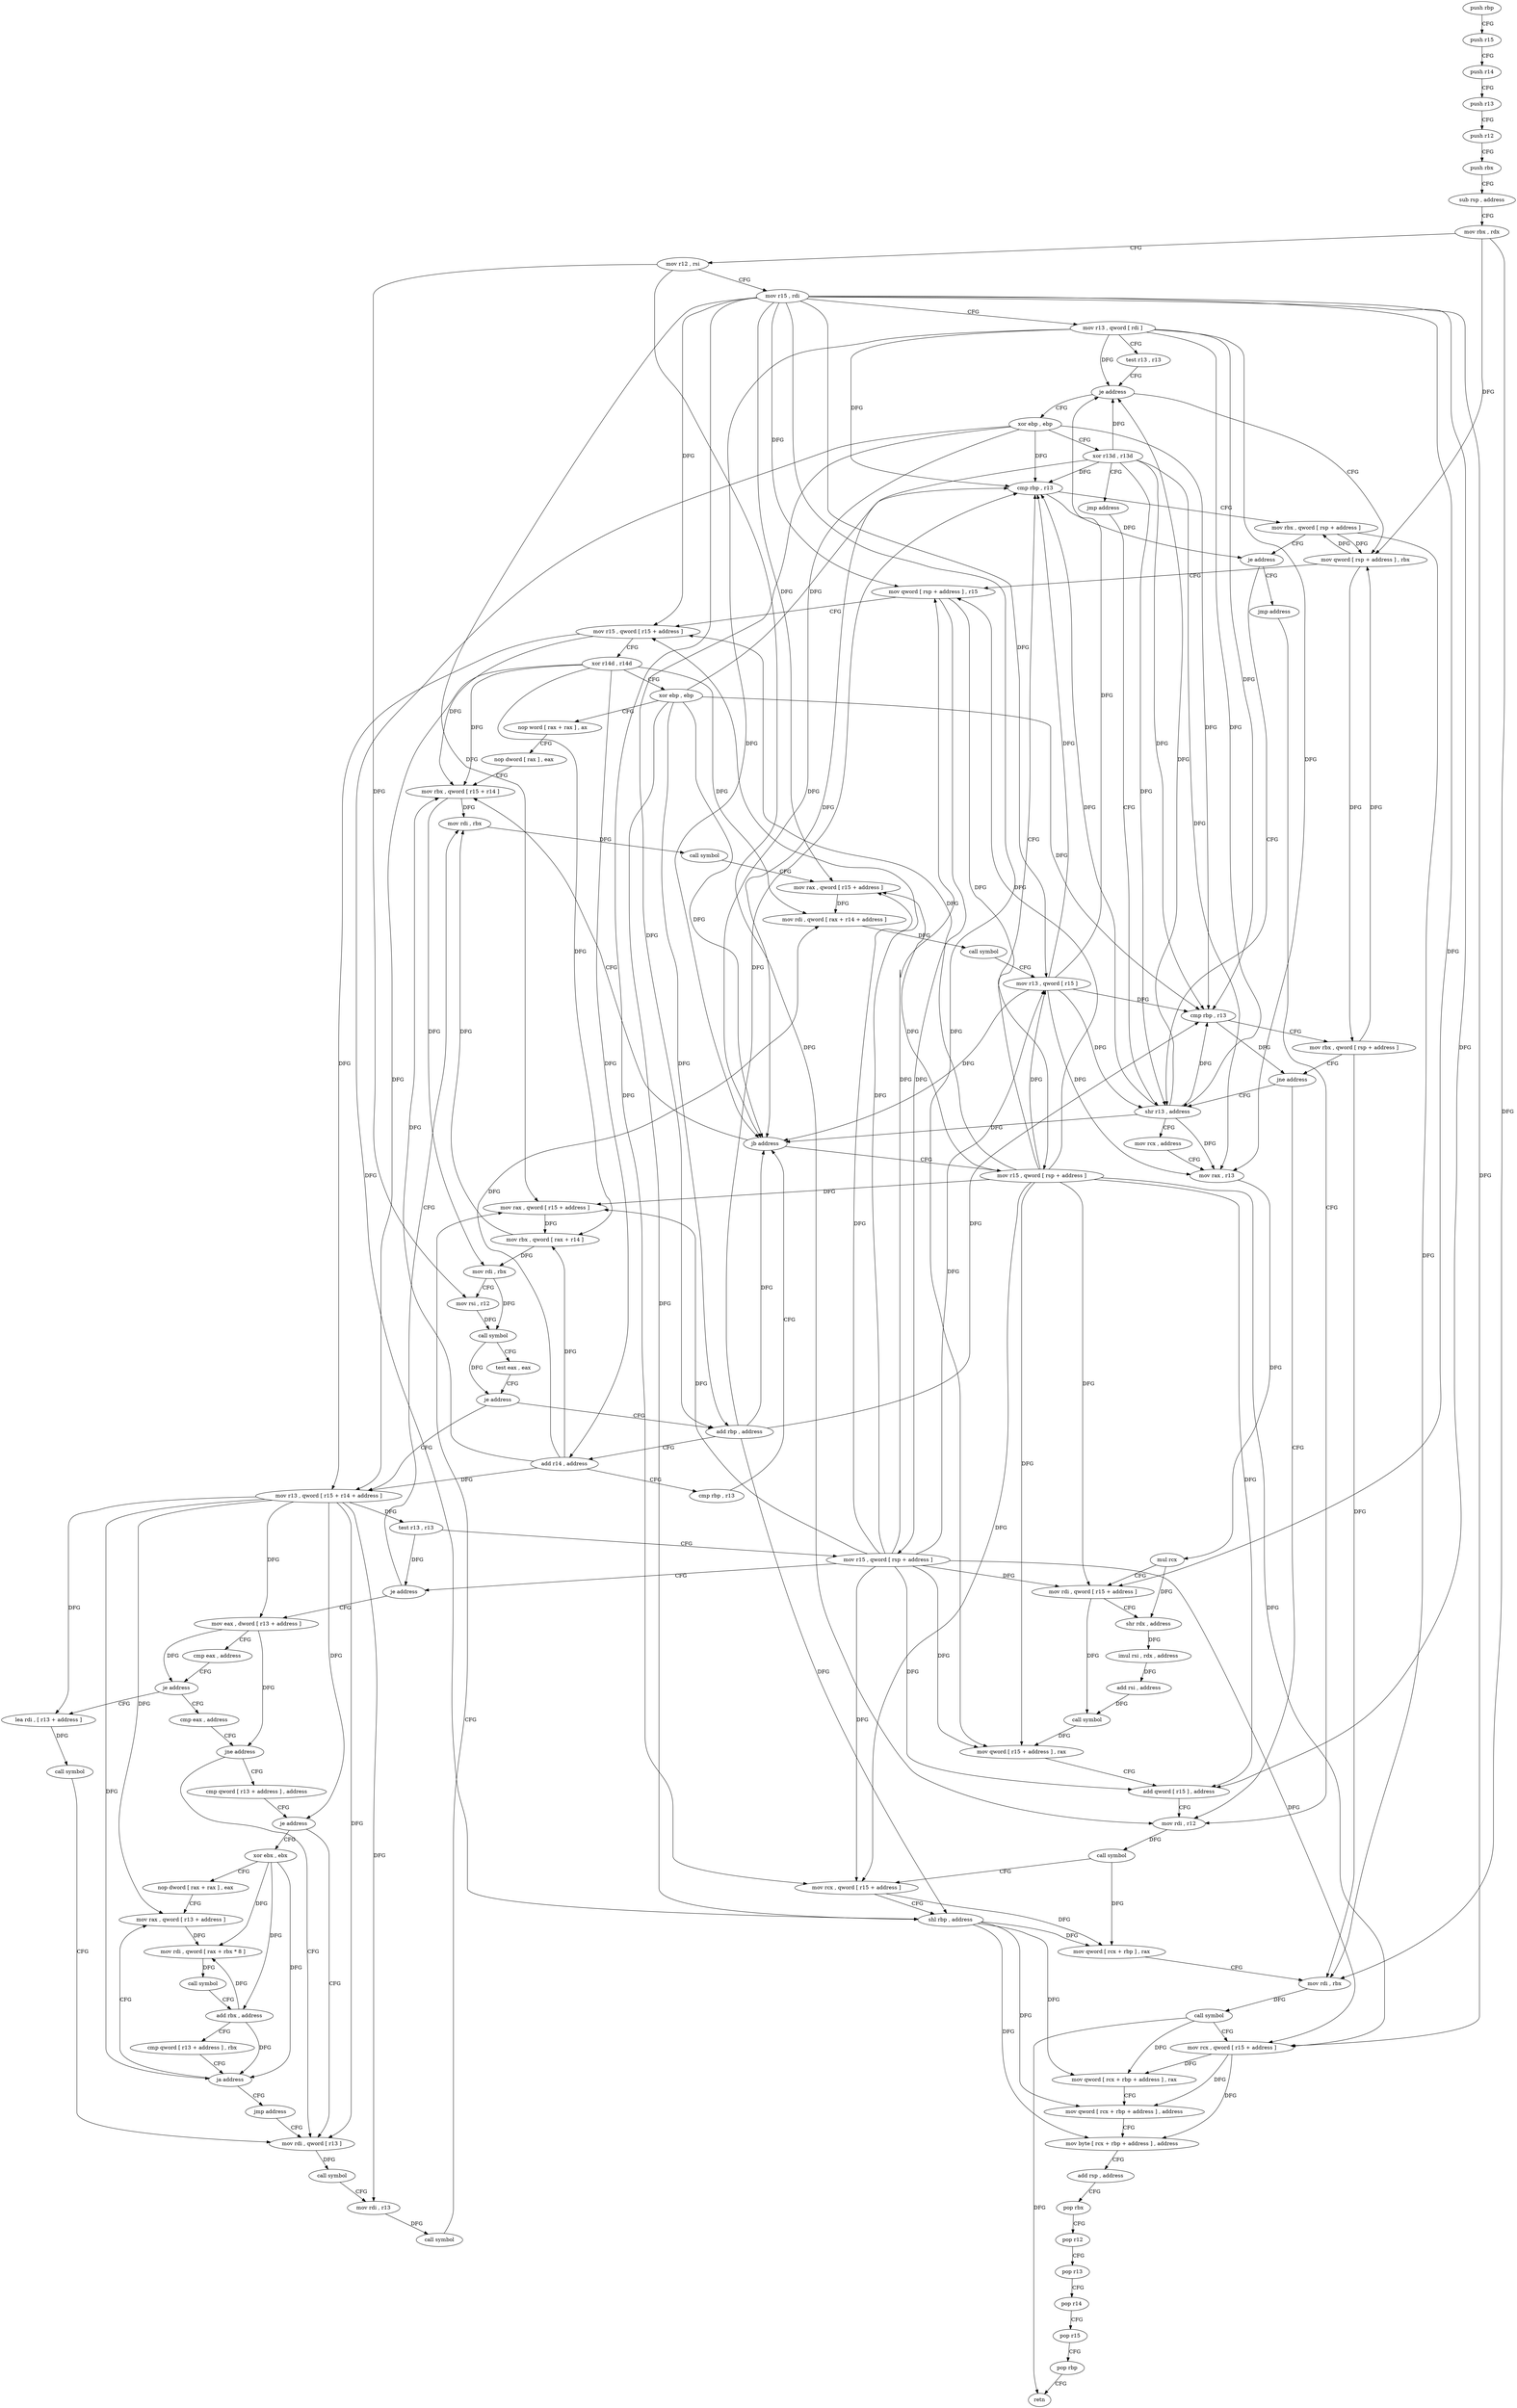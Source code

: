 digraph "func" {
"152832" [label = "push rbp" ]
"152833" [label = "push r15" ]
"152835" [label = "push r14" ]
"152837" [label = "push r13" ]
"152839" [label = "push r12" ]
"152841" [label = "push rbx" ]
"152842" [label = "sub rsp , address" ]
"152846" [label = "mov rbx , rdx" ]
"152849" [label = "mov r12 , rsi" ]
"152852" [label = "mov r15 , rdi" ]
"152855" [label = "mov r13 , qword [ rdi ]" ]
"152858" [label = "test r13 , r13" ]
"152861" [label = "je address" ]
"152952" [label = "xor ebp , ebp" ]
"152863" [label = "mov qword [ rsp + address ] , rbx" ]
"152954" [label = "xor r13d , r13d" ]
"152957" [label = "jmp address" ]
"153102" [label = "shr r13 , address" ]
"152868" [label = "mov qword [ rsp + address ] , r15" ]
"152873" [label = "mov r15 , qword [ r15 + address ]" ]
"152877" [label = "xor r14d , r14d" ]
"152880" [label = "xor ebp , ebp" ]
"152882" [label = "nop word [ rax + rax ] , ax" ]
"152892" [label = "nop dword [ rax ] , eax" ]
"152896" [label = "mov rbx , qword [ r15 + r14 ]" ]
"153106" [label = "mov rcx , address" ]
"153116" [label = "mov rax , r13" ]
"153119" [label = "mul rcx" ]
"153122" [label = "mov rdi , qword [ r15 + address ]" ]
"153126" [label = "shr rdx , address" ]
"153130" [label = "imul rsi , rdx , address" ]
"153137" [label = "add rsi , address" ]
"153144" [label = "call symbol" ]
"153149" [label = "mov qword [ r15 + address ] , rax" ]
"153153" [label = "add qword [ r15 ] , address" ]
"153157" [label = "mov rdi , r12" ]
"152962" [label = "mov r13 , qword [ r15 + r14 + address ]" ]
"152967" [label = "test r13 , r13" ]
"152970" [label = "mov r15 , qword [ rsp + address ]" ]
"152975" [label = "je address" ]
"153067" [label = "mov rdi , rbx" ]
"152977" [label = "mov eax , dword [ r13 + address ]" ]
"152915" [label = "add rbp , address" ]
"152919" [label = "add r14 , address" ]
"152923" [label = "cmp rbp , r13" ]
"152926" [label = "jb address" ]
"152928" [label = "mov r15 , qword [ rsp + address ]" ]
"153070" [label = "call symbol" ]
"153075" [label = "mov rax , qword [ r15 + address ]" ]
"153079" [label = "mov rdi , qword [ rax + r14 + address ]" ]
"153084" [label = "call symbol" ]
"153089" [label = "mov r13 , qword [ r15 ]" ]
"153092" [label = "cmp rbp , r13" ]
"153095" [label = "mov rbx , qword [ rsp + address ]" ]
"153100" [label = "jne address" ]
"152981" [label = "cmp eax , address" ]
"152984" [label = "je address" ]
"153033" [label = "lea rdi , [ r13 + address ]" ]
"152986" [label = "cmp eax , address" ]
"152900" [label = "mov rdi , rbx" ]
"152903" [label = "mov rsi , r12" ]
"152906" [label = "call symbol" ]
"152911" [label = "test eax , eax" ]
"152913" [label = "je address" ]
"152933" [label = "cmp rbp , r13" ]
"152936" [label = "mov rbx , qword [ rsp + address ]" ]
"152941" [label = "je address" ]
"152947" [label = "jmp address" ]
"153160" [label = "call symbol" ]
"153165" [label = "mov rcx , qword [ r15 + address ]" ]
"153169" [label = "shl rbp , address" ]
"153173" [label = "mov qword [ rcx + rbp ] , rax" ]
"153177" [label = "mov rdi , rbx" ]
"153180" [label = "call symbol" ]
"153185" [label = "mov rcx , qword [ r15 + address ]" ]
"153189" [label = "mov qword [ rcx + rbp + address ] , rax" ]
"153194" [label = "mov qword [ rcx + rbp + address ] , address" ]
"153203" [label = "mov byte [ rcx + rbp + address ] , address" ]
"153208" [label = "add rsp , address" ]
"153212" [label = "pop rbx" ]
"153213" [label = "pop r12" ]
"153215" [label = "pop r13" ]
"153217" [label = "pop r14" ]
"153219" [label = "pop r15" ]
"153221" [label = "pop rbp" ]
"153222" [label = "retn" ]
"153037" [label = "call symbol" ]
"153042" [label = "mov rdi , qword [ r13 ]" ]
"152989" [label = "jne address" ]
"152991" [label = "cmp qword [ r13 + address ] , address" ]
"153046" [label = "call symbol" ]
"153051" [label = "mov rdi , r13" ]
"153054" [label = "call symbol" ]
"153059" [label = "mov rax , qword [ r15 + address ]" ]
"153063" [label = "mov rbx , qword [ rax + r14 ]" ]
"152996" [label = "je address" ]
"152998" [label = "xor ebx , ebx" ]
"153000" [label = "nop dword [ rax + rax ] , eax" ]
"153008" [label = "mov rax , qword [ r13 + address ]" ]
"153012" [label = "mov rdi , qword [ rax + rbx * 8 ]" ]
"153016" [label = "call symbol" ]
"153021" [label = "add rbx , address" ]
"153025" [label = "cmp qword [ r13 + address ] , rbx" ]
"153029" [label = "ja address" ]
"153031" [label = "jmp address" ]
"152832" -> "152833" [ label = "CFG" ]
"152833" -> "152835" [ label = "CFG" ]
"152835" -> "152837" [ label = "CFG" ]
"152837" -> "152839" [ label = "CFG" ]
"152839" -> "152841" [ label = "CFG" ]
"152841" -> "152842" [ label = "CFG" ]
"152842" -> "152846" [ label = "CFG" ]
"152846" -> "152849" [ label = "CFG" ]
"152846" -> "152863" [ label = "DFG" ]
"152846" -> "153177" [ label = "DFG" ]
"152849" -> "152852" [ label = "CFG" ]
"152849" -> "152903" [ label = "DFG" ]
"152849" -> "153157" [ label = "DFG" ]
"152852" -> "152855" [ label = "CFG" ]
"152852" -> "152868" [ label = "DFG" ]
"152852" -> "152873" [ label = "DFG" ]
"152852" -> "153122" [ label = "DFG" ]
"152852" -> "153149" [ label = "DFG" ]
"152852" -> "153153" [ label = "DFG" ]
"152852" -> "153165" [ label = "DFG" ]
"152852" -> "153185" [ label = "DFG" ]
"152852" -> "153075" [ label = "DFG" ]
"152852" -> "153089" [ label = "DFG" ]
"152852" -> "153059" [ label = "DFG" ]
"152855" -> "152858" [ label = "CFG" ]
"152855" -> "152861" [ label = "DFG" ]
"152855" -> "153102" [ label = "DFG" ]
"152855" -> "153116" [ label = "DFG" ]
"152855" -> "152926" [ label = "DFG" ]
"152855" -> "153092" [ label = "DFG" ]
"152855" -> "152933" [ label = "DFG" ]
"152858" -> "152861" [ label = "CFG" ]
"152861" -> "152952" [ label = "CFG" ]
"152861" -> "152863" [ label = "CFG" ]
"152952" -> "152954" [ label = "CFG" ]
"152952" -> "153169" [ label = "DFG" ]
"152952" -> "152915" [ label = "DFG" ]
"152952" -> "152926" [ label = "DFG" ]
"152952" -> "153092" [ label = "DFG" ]
"152952" -> "152933" [ label = "DFG" ]
"152863" -> "152868" [ label = "CFG" ]
"152863" -> "153095" [ label = "DFG" ]
"152863" -> "152936" [ label = "DFG" ]
"152954" -> "152957" [ label = "CFG" ]
"152954" -> "152861" [ label = "DFG" ]
"152954" -> "153102" [ label = "DFG" ]
"152954" -> "153116" [ label = "DFG" ]
"152954" -> "152926" [ label = "DFG" ]
"152954" -> "153092" [ label = "DFG" ]
"152954" -> "152933" [ label = "DFG" ]
"152957" -> "153102" [ label = "CFG" ]
"153102" -> "153106" [ label = "CFG" ]
"153102" -> "152861" [ label = "DFG" ]
"153102" -> "153116" [ label = "DFG" ]
"153102" -> "152926" [ label = "DFG" ]
"153102" -> "153092" [ label = "DFG" ]
"153102" -> "152933" [ label = "DFG" ]
"152868" -> "152873" [ label = "CFG" ]
"152868" -> "152970" [ label = "DFG" ]
"152868" -> "152928" [ label = "DFG" ]
"152873" -> "152877" [ label = "CFG" ]
"152873" -> "152896" [ label = "DFG" ]
"152873" -> "152962" [ label = "DFG" ]
"152877" -> "152880" [ label = "CFG" ]
"152877" -> "152896" [ label = "DFG" ]
"152877" -> "152962" [ label = "DFG" ]
"152877" -> "152919" [ label = "DFG" ]
"152877" -> "153079" [ label = "DFG" ]
"152877" -> "153063" [ label = "DFG" ]
"152880" -> "152882" [ label = "CFG" ]
"152880" -> "153169" [ label = "DFG" ]
"152880" -> "152915" [ label = "DFG" ]
"152880" -> "152926" [ label = "DFG" ]
"152880" -> "153092" [ label = "DFG" ]
"152880" -> "152933" [ label = "DFG" ]
"152882" -> "152892" [ label = "CFG" ]
"152892" -> "152896" [ label = "CFG" ]
"152896" -> "152900" [ label = "DFG" ]
"152896" -> "153067" [ label = "DFG" ]
"153106" -> "153116" [ label = "CFG" ]
"153116" -> "153119" [ label = "DFG" ]
"153119" -> "153122" [ label = "CFG" ]
"153119" -> "153126" [ label = "DFG" ]
"153122" -> "153126" [ label = "CFG" ]
"153122" -> "153144" [ label = "DFG" ]
"153126" -> "153130" [ label = "DFG" ]
"153130" -> "153137" [ label = "DFG" ]
"153137" -> "153144" [ label = "DFG" ]
"153144" -> "153149" [ label = "DFG" ]
"153149" -> "153153" [ label = "CFG" ]
"153153" -> "153157" [ label = "CFG" ]
"153157" -> "153160" [ label = "DFG" ]
"152962" -> "152967" [ label = "DFG" ]
"152962" -> "152977" [ label = "DFG" ]
"152962" -> "153033" [ label = "DFG" ]
"152962" -> "153042" [ label = "DFG" ]
"152962" -> "153051" [ label = "DFG" ]
"152962" -> "152996" [ label = "DFG" ]
"152962" -> "153008" [ label = "DFG" ]
"152962" -> "153029" [ label = "DFG" ]
"152967" -> "152970" [ label = "CFG" ]
"152967" -> "152975" [ label = "DFG" ]
"152970" -> "152975" [ label = "CFG" ]
"152970" -> "152868" [ label = "DFG" ]
"152970" -> "152873" [ label = "DFG" ]
"152970" -> "153122" [ label = "DFG" ]
"152970" -> "153153" [ label = "DFG" ]
"152970" -> "153165" [ label = "DFG" ]
"152970" -> "153185" [ label = "DFG" ]
"152970" -> "153149" [ label = "DFG" ]
"152970" -> "153075" [ label = "DFG" ]
"152970" -> "153089" [ label = "DFG" ]
"152970" -> "153059" [ label = "DFG" ]
"152975" -> "153067" [ label = "CFG" ]
"152975" -> "152977" [ label = "CFG" ]
"153067" -> "153070" [ label = "DFG" ]
"152977" -> "152981" [ label = "CFG" ]
"152977" -> "152984" [ label = "DFG" ]
"152977" -> "152989" [ label = "DFG" ]
"152915" -> "152919" [ label = "CFG" ]
"152915" -> "153169" [ label = "DFG" ]
"152915" -> "152926" [ label = "DFG" ]
"152915" -> "153092" [ label = "DFG" ]
"152915" -> "152933" [ label = "DFG" ]
"152919" -> "152923" [ label = "CFG" ]
"152919" -> "152896" [ label = "DFG" ]
"152919" -> "152962" [ label = "DFG" ]
"152919" -> "153079" [ label = "DFG" ]
"152919" -> "153063" [ label = "DFG" ]
"152923" -> "152926" [ label = "CFG" ]
"152926" -> "152896" [ label = "CFG" ]
"152926" -> "152928" [ label = "CFG" ]
"152928" -> "152933" [ label = "CFG" ]
"152928" -> "152868" [ label = "DFG" ]
"152928" -> "152873" [ label = "DFG" ]
"152928" -> "153122" [ label = "DFG" ]
"152928" -> "153153" [ label = "DFG" ]
"152928" -> "153165" [ label = "DFG" ]
"152928" -> "153185" [ label = "DFG" ]
"152928" -> "153075" [ label = "DFG" ]
"152928" -> "153089" [ label = "DFG" ]
"152928" -> "153149" [ label = "DFG" ]
"152928" -> "153059" [ label = "DFG" ]
"153070" -> "153075" [ label = "CFG" ]
"153075" -> "153079" [ label = "DFG" ]
"153079" -> "153084" [ label = "DFG" ]
"153084" -> "153089" [ label = "CFG" ]
"153089" -> "153092" [ label = "DFG" ]
"153089" -> "152861" [ label = "DFG" ]
"153089" -> "153102" [ label = "DFG" ]
"153089" -> "153116" [ label = "DFG" ]
"153089" -> "152926" [ label = "DFG" ]
"153089" -> "152933" [ label = "DFG" ]
"153092" -> "153095" [ label = "CFG" ]
"153092" -> "153100" [ label = "DFG" ]
"153095" -> "153100" [ label = "CFG" ]
"153095" -> "152863" [ label = "DFG" ]
"153095" -> "153177" [ label = "DFG" ]
"153100" -> "153157" [ label = "CFG" ]
"153100" -> "153102" [ label = "CFG" ]
"152981" -> "152984" [ label = "CFG" ]
"152984" -> "153033" [ label = "CFG" ]
"152984" -> "152986" [ label = "CFG" ]
"153033" -> "153037" [ label = "DFG" ]
"152986" -> "152989" [ label = "CFG" ]
"152900" -> "152903" [ label = "CFG" ]
"152900" -> "152906" [ label = "DFG" ]
"152903" -> "152906" [ label = "DFG" ]
"152906" -> "152911" [ label = "CFG" ]
"152906" -> "152913" [ label = "DFG" ]
"152911" -> "152913" [ label = "CFG" ]
"152913" -> "152962" [ label = "CFG" ]
"152913" -> "152915" [ label = "CFG" ]
"152933" -> "152936" [ label = "CFG" ]
"152933" -> "152941" [ label = "DFG" ]
"152936" -> "152941" [ label = "CFG" ]
"152936" -> "152863" [ label = "DFG" ]
"152936" -> "153177" [ label = "DFG" ]
"152941" -> "153102" [ label = "CFG" ]
"152941" -> "152947" [ label = "CFG" ]
"152947" -> "153157" [ label = "CFG" ]
"153160" -> "153165" [ label = "CFG" ]
"153160" -> "153173" [ label = "DFG" ]
"153165" -> "153169" [ label = "CFG" ]
"153165" -> "153173" [ label = "DFG" ]
"153169" -> "153173" [ label = "DFG" ]
"153169" -> "153189" [ label = "DFG" ]
"153169" -> "153194" [ label = "DFG" ]
"153169" -> "153203" [ label = "DFG" ]
"153173" -> "153177" [ label = "CFG" ]
"153177" -> "153180" [ label = "DFG" ]
"153180" -> "153185" [ label = "CFG" ]
"153180" -> "153189" [ label = "DFG" ]
"153180" -> "153222" [ label = "DFG" ]
"153185" -> "153189" [ label = "DFG" ]
"153185" -> "153194" [ label = "DFG" ]
"153185" -> "153203" [ label = "DFG" ]
"153189" -> "153194" [ label = "CFG" ]
"153194" -> "153203" [ label = "CFG" ]
"153203" -> "153208" [ label = "CFG" ]
"153208" -> "153212" [ label = "CFG" ]
"153212" -> "153213" [ label = "CFG" ]
"153213" -> "153215" [ label = "CFG" ]
"153215" -> "153217" [ label = "CFG" ]
"153217" -> "153219" [ label = "CFG" ]
"153219" -> "153221" [ label = "CFG" ]
"153221" -> "153222" [ label = "CFG" ]
"153037" -> "153042" [ label = "CFG" ]
"153042" -> "153046" [ label = "DFG" ]
"152989" -> "153042" [ label = "CFG" ]
"152989" -> "152991" [ label = "CFG" ]
"152991" -> "152996" [ label = "CFG" ]
"153046" -> "153051" [ label = "CFG" ]
"153051" -> "153054" [ label = "DFG" ]
"153054" -> "153059" [ label = "CFG" ]
"153059" -> "153063" [ label = "DFG" ]
"153063" -> "153067" [ label = "DFG" ]
"153063" -> "152900" [ label = "DFG" ]
"152996" -> "153042" [ label = "CFG" ]
"152996" -> "152998" [ label = "CFG" ]
"152998" -> "153000" [ label = "CFG" ]
"152998" -> "153012" [ label = "DFG" ]
"152998" -> "153021" [ label = "DFG" ]
"152998" -> "153029" [ label = "DFG" ]
"153000" -> "153008" [ label = "CFG" ]
"153008" -> "153012" [ label = "DFG" ]
"153012" -> "153016" [ label = "DFG" ]
"153016" -> "153021" [ label = "CFG" ]
"153021" -> "153025" [ label = "CFG" ]
"153021" -> "153012" [ label = "DFG" ]
"153021" -> "153029" [ label = "DFG" ]
"153025" -> "153029" [ label = "CFG" ]
"153029" -> "153008" [ label = "CFG" ]
"153029" -> "153031" [ label = "CFG" ]
"153031" -> "153042" [ label = "CFG" ]
}
